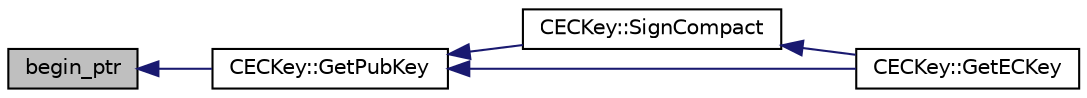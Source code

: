 digraph "begin_ptr"
{
  edge [fontname="Helvetica",fontsize="10",labelfontname="Helvetica",labelfontsize="10"];
  node [fontname="Helvetica",fontsize="10",shape=record];
  rankdir="LR";
  Node1 [label="begin_ptr",height=0.2,width=0.4,color="black", fillcolor="grey75", style="filled", fontcolor="black"];
  Node1 -> Node2 [dir="back",color="midnightblue",fontsize="10",style="solid",fontname="Helvetica"];
  Node2 [label="CECKey::GetPubKey",height=0.2,width=0.4,color="black", fillcolor="white", style="filled",URL="$db/d7f/class_c_e_c_key.html#ab3cb52ca6bf3bdd55be9152a76da9112"];
  Node2 -> Node3 [dir="back",color="midnightblue",fontsize="10",style="solid",fontname="Helvetica"];
  Node3 [label="CECKey::SignCompact",height=0.2,width=0.4,color="black", fillcolor="white", style="filled",URL="$db/d7f/class_c_e_c_key.html#ae7dae2b7062d1ba864c923e72fb5ede3"];
  Node3 -> Node4 [dir="back",color="midnightblue",fontsize="10",style="solid",fontname="Helvetica"];
  Node4 [label="CECKey::GetECKey",height=0.2,width=0.4,color="black", fillcolor="white", style="filled",URL="$db/d7f/class_c_e_c_key.html#a1a2e6828d8d29d2919d8377cbb14933a"];
  Node2 -> Node4 [dir="back",color="midnightblue",fontsize="10",style="solid",fontname="Helvetica"];
}
